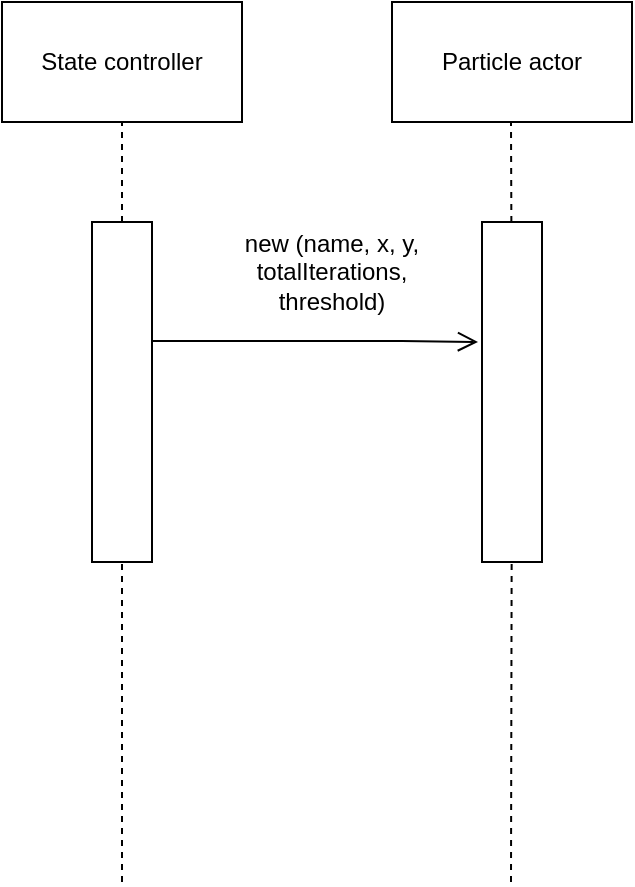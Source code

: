 <mxfile version="15.8.9" type="github">
  <diagram id="y7OYkfvzxUzTV--xcfd2" name="Page-1">
    <mxGraphModel dx="1038" dy="537" grid="1" gridSize="10" guides="1" tooltips="1" connect="1" arrows="1" fold="1" page="1" pageScale="1" pageWidth="827" pageHeight="1169" math="0" shadow="0">
      <root>
        <mxCell id="0" />
        <mxCell id="1" parent="0" />
        <mxCell id="lXbD8zzXvOw8UGM_Z62h-1" value="State controller" style="rounded=0;whiteSpace=wrap;html=1;" vertex="1" parent="1">
          <mxGeometry x="100" y="80" width="120" height="60" as="geometry" />
        </mxCell>
        <mxCell id="lXbD8zzXvOw8UGM_Z62h-2" value="Particle actor" style="rounded=0;whiteSpace=wrap;html=1;" vertex="1" parent="1">
          <mxGeometry x="295" y="80" width="120" height="60" as="geometry" />
        </mxCell>
        <mxCell id="lXbD8zzXvOw8UGM_Z62h-3" value="" style="endArrow=none;dashed=1;html=1;rounded=0;startArrow=none;" edge="1" parent="1" source="lXbD8zzXvOw8UGM_Z62h-5">
          <mxGeometry width="50" height="50" relative="1" as="geometry">
            <mxPoint x="160" y="520" as="sourcePoint" />
            <mxPoint x="160" y="140" as="targetPoint" />
          </mxGeometry>
        </mxCell>
        <mxCell id="lXbD8zzXvOw8UGM_Z62h-4" value="" style="endArrow=none;dashed=1;html=1;rounded=0;startArrow=none;" edge="1" parent="1" source="lXbD8zzXvOw8UGM_Z62h-7">
          <mxGeometry width="50" height="50" relative="1" as="geometry">
            <mxPoint x="354.5" y="520" as="sourcePoint" />
            <mxPoint x="354.5" y="140" as="targetPoint" />
          </mxGeometry>
        </mxCell>
        <mxCell id="lXbD8zzXvOw8UGM_Z62h-5" value="" style="rounded=0;whiteSpace=wrap;html=1;" vertex="1" parent="1">
          <mxGeometry x="145" y="190" width="30" height="170" as="geometry" />
        </mxCell>
        <mxCell id="lXbD8zzXvOw8UGM_Z62h-6" value="" style="endArrow=none;dashed=1;html=1;rounded=0;" edge="1" parent="1" target="lXbD8zzXvOw8UGM_Z62h-5">
          <mxGeometry width="50" height="50" relative="1" as="geometry">
            <mxPoint x="160" y="520" as="sourcePoint" />
            <mxPoint x="160" y="140" as="targetPoint" />
          </mxGeometry>
        </mxCell>
        <mxCell id="lXbD8zzXvOw8UGM_Z62h-7" value="" style="rounded=0;whiteSpace=wrap;html=1;" vertex="1" parent="1">
          <mxGeometry x="340" y="190" width="30" height="170" as="geometry" />
        </mxCell>
        <mxCell id="lXbD8zzXvOw8UGM_Z62h-8" value="" style="endArrow=none;dashed=1;html=1;rounded=0;" edge="1" parent="1" target="lXbD8zzXvOw8UGM_Z62h-7">
          <mxGeometry width="50" height="50" relative="1" as="geometry">
            <mxPoint x="354.5" y="520" as="sourcePoint" />
            <mxPoint x="354.5" y="140" as="targetPoint" />
          </mxGeometry>
        </mxCell>
        <mxCell id="lXbD8zzXvOw8UGM_Z62h-10" value="new (name, x, y, totalIterations, threshold)" style="text;html=1;strokeColor=none;fillColor=none;align=center;verticalAlign=middle;whiteSpace=wrap;rounded=0;" vertex="1" parent="1">
          <mxGeometry x="220" y="200" width="90" height="30" as="geometry" />
        </mxCell>
        <mxCell id="lXbD8zzXvOw8UGM_Z62h-11" value="" style="edgeStyle=orthogonalEdgeStyle;html=1;verticalAlign=bottom;endArrow=open;endSize=8;strokeColor=#000000;rounded=0;exitX=0.952;exitY=0.619;exitDx=0;exitDy=0;exitPerimeter=0;" edge="1" parent="1">
          <mxGeometry relative="1" as="geometry">
            <mxPoint x="338" y="250" as="targetPoint" />
            <mxPoint x="175" y="249.52" as="sourcePoint" />
            <Array as="points">
              <mxPoint x="300" y="250" />
              <mxPoint x="300" y="250" />
            </Array>
          </mxGeometry>
        </mxCell>
      </root>
    </mxGraphModel>
  </diagram>
</mxfile>
